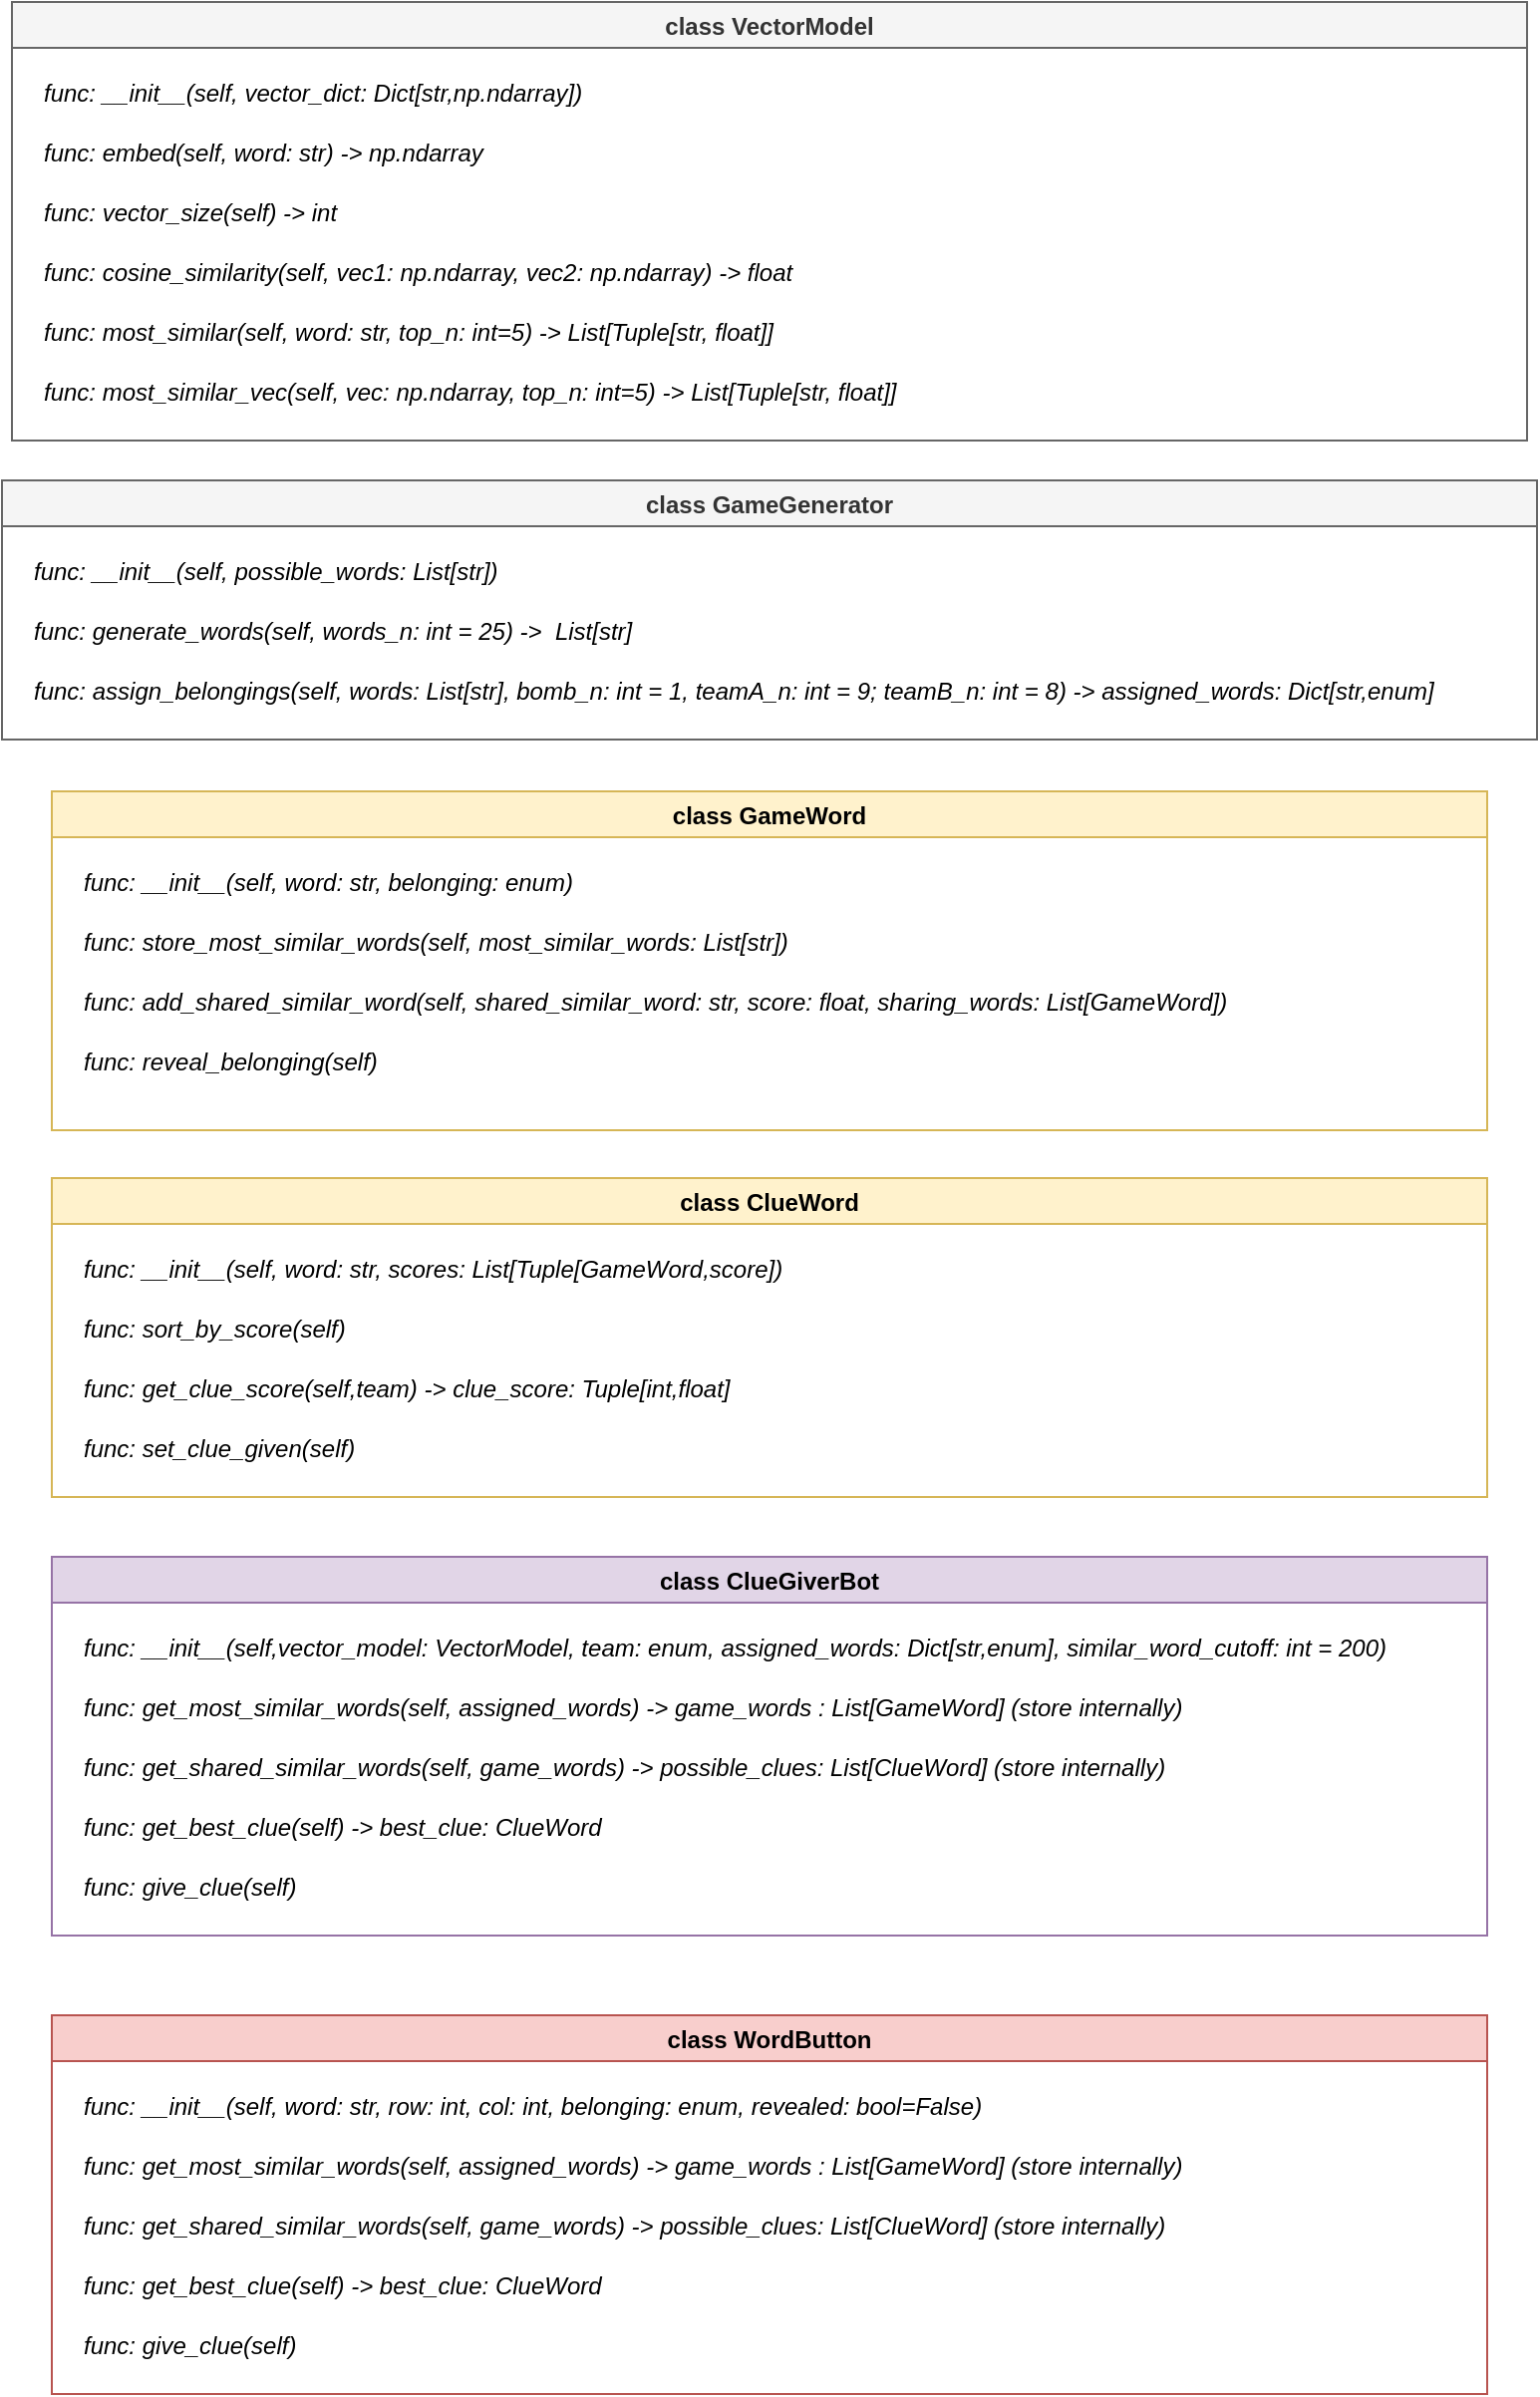 <mxfile version="15.9.6" type="device"><diagram id="fwz8jJl-vmZQQnarvdCt" name="Page-1"><mxGraphModel dx="813" dy="1673" grid="1" gridSize="10" guides="1" tooltips="1" connect="1" arrows="1" fold="1" page="1" pageScale="1" pageWidth="827" pageHeight="1169" math="0" shadow="0"><root><mxCell id="0"/><mxCell id="1" parent="0"/><mxCell id="cW9tv5EZC45f3UtPS7A1-1" value="class VectorModel" style="swimlane;startSize=23;fillColor=#f5f5f5;strokeColor=#666666;fontColor=#333333;" parent="1" vertex="1"><mxGeometry x="34" y="-1150" width="760" height="220" as="geometry"/></mxCell><mxCell id="cW9tv5EZC45f3UtPS7A1-4" value="func: __init__(self, vector_dict: Dict[str,np.ndarray])" style="text;strokeColor=none;fillColor=none;align=left;verticalAlign=middle;spacingLeft=4;spacingRight=4;overflow=hidden;points=[[0,0.5],[1,0.5]];portConstraint=eastwest;rotatable=0;fontStyle=2" parent="cW9tv5EZC45f3UtPS7A1-1" vertex="1"><mxGeometry x="10" y="30" width="290" height="30" as="geometry"/></mxCell><mxCell id="cW9tv5EZC45f3UtPS7A1-5" value="func: embed(self, word: str) -&gt; np.ndarray" style="text;strokeColor=none;fillColor=none;align=left;verticalAlign=middle;spacingLeft=4;spacingRight=4;overflow=hidden;points=[[0,0.5],[1,0.5]];portConstraint=eastwest;rotatable=0;fontStyle=2" parent="cW9tv5EZC45f3UtPS7A1-1" vertex="1"><mxGeometry x="10" y="60" width="280" height="30" as="geometry"/></mxCell><mxCell id="cW9tv5EZC45f3UtPS7A1-7" value="func: vector_size(self) -&gt; int" style="text;strokeColor=none;fillColor=none;align=left;verticalAlign=middle;spacingLeft=4;spacingRight=4;overflow=hidden;points=[[0,0.5],[1,0.5]];portConstraint=eastwest;rotatable=0;fontStyle=2" parent="cW9tv5EZC45f3UtPS7A1-1" vertex="1"><mxGeometry x="10" y="90" width="280" height="30" as="geometry"/></mxCell><mxCell id="cW9tv5EZC45f3UtPS7A1-8" value="func: cosine_similarity(self, vec1: np.ndarray, vec2: np.ndarray) -&gt; float" style="text;strokeColor=none;fillColor=none;align=left;verticalAlign=middle;spacingLeft=4;spacingRight=4;overflow=hidden;points=[[0,0.5],[1,0.5]];portConstraint=eastwest;rotatable=0;fontStyle=2" parent="cW9tv5EZC45f3UtPS7A1-1" vertex="1"><mxGeometry x="10" y="120" width="410" height="30" as="geometry"/></mxCell><mxCell id="cW9tv5EZC45f3UtPS7A1-9" value="func: most_similar(self, word: str, top_n: int=5) -&gt; List[Tuple[str, float]]" style="text;strokeColor=none;fillColor=none;align=left;verticalAlign=middle;spacingLeft=4;spacingRight=4;overflow=hidden;points=[[0,0.5],[1,0.5]];portConstraint=eastwest;rotatable=0;fontStyle=2" parent="cW9tv5EZC45f3UtPS7A1-1" vertex="1"><mxGeometry x="10" y="150" width="410" height="30" as="geometry"/></mxCell><mxCell id="cW9tv5EZC45f3UtPS7A1-10" value="func: most_similar_vec(self, vec: np.ndarray, top_n: int=5) -&gt; List[Tuple[str, float]]" style="text;strokeColor=none;fillColor=none;align=left;verticalAlign=middle;spacingLeft=4;spacingRight=4;overflow=hidden;points=[[0,0.5],[1,0.5]];portConstraint=eastwest;rotatable=0;fontStyle=2" parent="cW9tv5EZC45f3UtPS7A1-1" vertex="1"><mxGeometry x="10" y="180" width="440" height="30" as="geometry"/></mxCell><mxCell id="cW9tv5EZC45f3UtPS7A1-11" value="class ClueGiverBot" style="swimlane;startSize=23;fillColor=#e1d5e7;strokeColor=#9673a6;" parent="1" vertex="1"><mxGeometry x="54" y="-370" width="720" height="190" as="geometry"/></mxCell><mxCell id="cW9tv5EZC45f3UtPS7A1-12" value="func: __init__(self,vector_model: VectorModel, team: enum, assigned_words: Dict[str,enum], similar_word_cutoff: int = 200)" style="text;strokeColor=none;fillColor=none;align=left;verticalAlign=middle;spacingLeft=4;spacingRight=4;overflow=hidden;points=[[0,0.5],[1,0.5]];portConstraint=eastwest;rotatable=0;fontStyle=2" parent="cW9tv5EZC45f3UtPS7A1-11" vertex="1"><mxGeometry x="10" y="30" width="700" height="30" as="geometry"/></mxCell><mxCell id="cW9tv5EZC45f3UtPS7A1-17" value="func: get_shared_similar_words(self, game_words) -&gt; possible_clues: List[ClueWord] (store internally)" style="text;strokeColor=none;fillColor=none;align=left;verticalAlign=middle;spacingLeft=4;spacingRight=4;overflow=hidden;points=[[0,0.5],[1,0.5]];portConstraint=eastwest;rotatable=0;fontStyle=2" parent="cW9tv5EZC45f3UtPS7A1-11" vertex="1"><mxGeometry x="10" y="90" width="660" height="30" as="geometry"/></mxCell><mxCell id="cW9tv5EZC45f3UtPS7A1-26" value="func: get_best_clue(self) -&gt; best_clue: ClueWord" style="text;strokeColor=none;fillColor=none;align=left;verticalAlign=middle;spacingLeft=4;spacingRight=4;overflow=hidden;points=[[0,0.5],[1,0.5]];portConstraint=eastwest;rotatable=0;fontStyle=2" parent="cW9tv5EZC45f3UtPS7A1-11" vertex="1"><mxGeometry x="10" y="120" width="660" height="30" as="geometry"/></mxCell><mxCell id="M2-pDX0hK9Xk3JCQmWBS-10" value="func: get_most_similar_words(self, assigned_words) -&gt; game_words : List[GameWord] (store internally)" style="text;strokeColor=none;fillColor=none;align=left;verticalAlign=middle;spacingLeft=4;spacingRight=4;overflow=hidden;points=[[0,0.5],[1,0.5]];portConstraint=eastwest;rotatable=0;fontStyle=2" vertex="1" parent="cW9tv5EZC45f3UtPS7A1-11"><mxGeometry x="10" y="60" width="660" height="30" as="geometry"/></mxCell><mxCell id="M2-pDX0hK9Xk3JCQmWBS-19" value="func: give_clue(self) " style="text;strokeColor=none;fillColor=none;align=left;verticalAlign=middle;spacingLeft=4;spacingRight=4;overflow=hidden;points=[[0,0.5],[1,0.5]];portConstraint=eastwest;rotatable=0;fontStyle=2" vertex="1" parent="cW9tv5EZC45f3UtPS7A1-11"><mxGeometry x="10" y="150" width="660" height="30" as="geometry"/></mxCell><mxCell id="cW9tv5EZC45f3UtPS7A1-18" value="class GameGenerator" style="swimlane;startSize=23;fillColor=#f5f5f5;strokeColor=#666666;fontColor=#333333;" parent="1" vertex="1"><mxGeometry x="29" y="-910" width="770" height="130" as="geometry"/></mxCell><mxCell id="cW9tv5EZC45f3UtPS7A1-19" value="func: __init__(self, possible_words: List[str])" style="text;strokeColor=none;fillColor=none;align=left;verticalAlign=middle;spacingLeft=4;spacingRight=4;overflow=hidden;points=[[0,0.5],[1,0.5]];portConstraint=eastwest;rotatable=0;fontStyle=2" parent="cW9tv5EZC45f3UtPS7A1-18" vertex="1"><mxGeometry x="10" y="30" width="290" height="30" as="geometry"/></mxCell><mxCell id="cW9tv5EZC45f3UtPS7A1-20" value="func: generate_words(self, words_n: int = 25) -&gt;  List[str]" style="text;strokeColor=none;fillColor=none;align=left;verticalAlign=middle;spacingLeft=4;spacingRight=4;overflow=hidden;points=[[0,0.5],[1,0.5]];portConstraint=eastwest;rotatable=0;fontStyle=2" parent="cW9tv5EZC45f3UtPS7A1-18" vertex="1"><mxGeometry x="10" y="60" width="400" height="30" as="geometry"/></mxCell><mxCell id="cW9tv5EZC45f3UtPS7A1-21" value="func: assign_belongings(self, words: List[str], bomb_n: int = 1, teamA_n: int = 9; teamB_n: int = 8) -&gt; assigned_words: Dict[str,enum] " style="text;strokeColor=none;fillColor=none;align=left;verticalAlign=middle;spacingLeft=4;spacingRight=4;overflow=hidden;points=[[0,0.5],[1,0.5]];portConstraint=eastwest;rotatable=0;fontStyle=2" parent="cW9tv5EZC45f3UtPS7A1-18" vertex="1"><mxGeometry x="10" y="90" width="730" height="30" as="geometry"/></mxCell><mxCell id="cW9tv5EZC45f3UtPS7A1-27" value="class GameWord" style="swimlane;startSize=23;fillColor=#fff2cc;strokeColor=#d6b656;" parent="1" vertex="1"><mxGeometry x="54" y="-754" width="720" height="170" as="geometry"/></mxCell><mxCell id="cW9tv5EZC45f3UtPS7A1-28" value="func: __init__(self, word: str, belonging: enum)" style="text;strokeColor=none;fillColor=none;align=left;verticalAlign=middle;spacingLeft=4;spacingRight=4;overflow=hidden;points=[[0,0.5],[1,0.5]];portConstraint=eastwest;rotatable=0;fontStyle=2" parent="cW9tv5EZC45f3UtPS7A1-27" vertex="1"><mxGeometry x="10" y="30" width="700" height="30" as="geometry"/></mxCell><mxCell id="cW9tv5EZC45f3UtPS7A1-29" value="func: store_most_similar_words(self, most_similar_words: List[str])" style="text;strokeColor=none;fillColor=none;align=left;verticalAlign=middle;spacingLeft=4;spacingRight=4;overflow=hidden;points=[[0,0.5],[1,0.5]];portConstraint=eastwest;rotatable=0;fontStyle=2" parent="cW9tv5EZC45f3UtPS7A1-27" vertex="1"><mxGeometry x="10" y="60" width="660" height="30" as="geometry"/></mxCell><mxCell id="M2-pDX0hK9Xk3JCQmWBS-1" value="func: add_shared_similar_word(self, shared_similar_word: str, score: float, sharing_words: List[GameWord])" style="text;strokeColor=none;fillColor=none;align=left;verticalAlign=middle;spacingLeft=4;spacingRight=4;overflow=hidden;points=[[0,0.5],[1,0.5]];portConstraint=eastwest;rotatable=0;fontStyle=2" vertex="1" parent="cW9tv5EZC45f3UtPS7A1-27"><mxGeometry x="10" y="90" width="660" height="30" as="geometry"/></mxCell><mxCell id="M2-pDX0hK9Xk3JCQmWBS-11" value="func: reveal_belonging(self)" style="text;strokeColor=none;fillColor=none;align=left;verticalAlign=middle;spacingLeft=4;spacingRight=4;overflow=hidden;points=[[0,0.5],[1,0.5]];portConstraint=eastwest;rotatable=0;fontStyle=2" vertex="1" parent="cW9tv5EZC45f3UtPS7A1-27"><mxGeometry x="10" y="120" width="660" height="30" as="geometry"/></mxCell><mxCell id="M2-pDX0hK9Xk3JCQmWBS-12" value="class ClueWord" style="swimlane;startSize=23;fillColor=#fff2cc;strokeColor=#d6b656;" vertex="1" parent="1"><mxGeometry x="54" y="-560" width="720" height="160" as="geometry"/></mxCell><mxCell id="M2-pDX0hK9Xk3JCQmWBS-13" value="func: __init__(self, word: str, scores: List[Tuple[GameWord,score])" style="text;strokeColor=none;fillColor=none;align=left;verticalAlign=middle;spacingLeft=4;spacingRight=4;overflow=hidden;points=[[0,0.5],[1,0.5]];portConstraint=eastwest;rotatable=0;fontStyle=2" vertex="1" parent="M2-pDX0hK9Xk3JCQmWBS-12"><mxGeometry x="10" y="30" width="700" height="30" as="geometry"/></mxCell><mxCell id="M2-pDX0hK9Xk3JCQmWBS-14" value="func: get_clue_score(self,team) -&gt; clue_score: Tuple[int,float]" style="text;strokeColor=none;fillColor=none;align=left;verticalAlign=middle;spacingLeft=4;spacingRight=4;overflow=hidden;points=[[0,0.5],[1,0.5]];portConstraint=eastwest;rotatable=0;fontStyle=2" vertex="1" parent="M2-pDX0hK9Xk3JCQmWBS-12"><mxGeometry x="10" y="90" width="660" height="30" as="geometry"/></mxCell><mxCell id="M2-pDX0hK9Xk3JCQmWBS-17" value="func: set_clue_given(self)" style="text;strokeColor=none;fillColor=none;align=left;verticalAlign=middle;spacingLeft=4;spacingRight=4;overflow=hidden;points=[[0,0.5],[1,0.5]];portConstraint=eastwest;rotatable=0;fontStyle=2" vertex="1" parent="M2-pDX0hK9Xk3JCQmWBS-12"><mxGeometry x="10" y="120" width="660" height="30" as="geometry"/></mxCell><mxCell id="M2-pDX0hK9Xk3JCQmWBS-18" value="func: sort_by_score(self)" style="text;strokeColor=none;fillColor=none;align=left;verticalAlign=middle;spacingLeft=4;spacingRight=4;overflow=hidden;points=[[0,0.5],[1,0.5]];portConstraint=eastwest;rotatable=0;fontStyle=2" vertex="1" parent="M2-pDX0hK9Xk3JCQmWBS-12"><mxGeometry x="10" y="60" width="660" height="30" as="geometry"/></mxCell><mxCell id="M2-pDX0hK9Xk3JCQmWBS-20" value="class WordButton" style="swimlane;startSize=23;fillColor=#f8cecc;strokeColor=#b85450;" vertex="1" parent="1"><mxGeometry x="54" y="-140" width="720" height="190" as="geometry"/></mxCell><mxCell id="M2-pDX0hK9Xk3JCQmWBS-21" value="func: __init__(self, word: str, row: int, col: int, belonging: enum, revealed: bool=False)" style="text;strokeColor=none;fillColor=none;align=left;verticalAlign=middle;spacingLeft=4;spacingRight=4;overflow=hidden;points=[[0,0.5],[1,0.5]];portConstraint=eastwest;rotatable=0;fontStyle=2" vertex="1" parent="M2-pDX0hK9Xk3JCQmWBS-20"><mxGeometry x="10" y="30" width="700" height="30" as="geometry"/></mxCell><mxCell id="M2-pDX0hK9Xk3JCQmWBS-22" value="func: get_shared_similar_words(self, game_words) -&gt; possible_clues: List[ClueWord] (store internally)" style="text;strokeColor=none;fillColor=none;align=left;verticalAlign=middle;spacingLeft=4;spacingRight=4;overflow=hidden;points=[[0,0.5],[1,0.5]];portConstraint=eastwest;rotatable=0;fontStyle=2" vertex="1" parent="M2-pDX0hK9Xk3JCQmWBS-20"><mxGeometry x="10" y="90" width="660" height="30" as="geometry"/></mxCell><mxCell id="M2-pDX0hK9Xk3JCQmWBS-23" value="func: get_best_clue(self) -&gt; best_clue: ClueWord" style="text;strokeColor=none;fillColor=none;align=left;verticalAlign=middle;spacingLeft=4;spacingRight=4;overflow=hidden;points=[[0,0.5],[1,0.5]];portConstraint=eastwest;rotatable=0;fontStyle=2" vertex="1" parent="M2-pDX0hK9Xk3JCQmWBS-20"><mxGeometry x="10" y="120" width="660" height="30" as="geometry"/></mxCell><mxCell id="M2-pDX0hK9Xk3JCQmWBS-24" value="func: get_most_similar_words(self, assigned_words) -&gt; game_words : List[GameWord] (store internally)" style="text;strokeColor=none;fillColor=none;align=left;verticalAlign=middle;spacingLeft=4;spacingRight=4;overflow=hidden;points=[[0,0.5],[1,0.5]];portConstraint=eastwest;rotatable=0;fontStyle=2" vertex="1" parent="M2-pDX0hK9Xk3JCQmWBS-20"><mxGeometry x="10" y="60" width="660" height="30" as="geometry"/></mxCell><mxCell id="M2-pDX0hK9Xk3JCQmWBS-25" value="func: give_clue(self) " style="text;strokeColor=none;fillColor=none;align=left;verticalAlign=middle;spacingLeft=4;spacingRight=4;overflow=hidden;points=[[0,0.5],[1,0.5]];portConstraint=eastwest;rotatable=0;fontStyle=2" vertex="1" parent="M2-pDX0hK9Xk3JCQmWBS-20"><mxGeometry x="10" y="150" width="660" height="30" as="geometry"/></mxCell></root></mxGraphModel></diagram></mxfile>